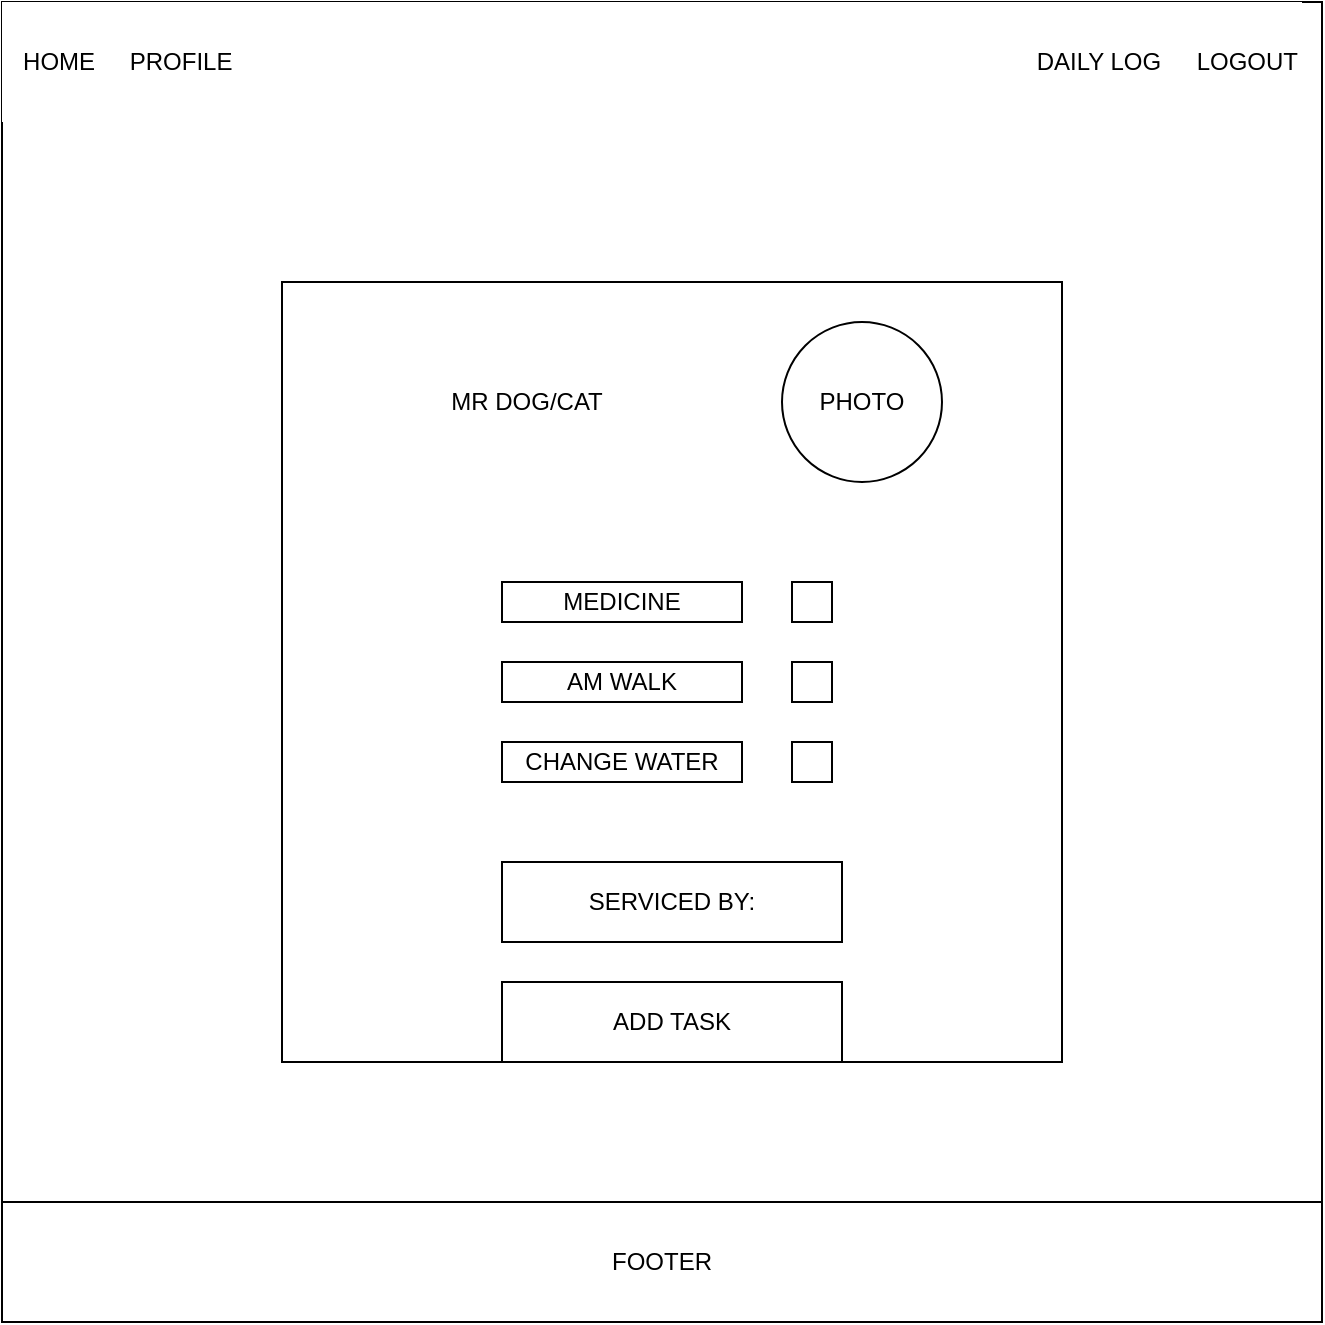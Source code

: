 <mxfile>
    <diagram id="ygFkDZHLJnuzZTnh9-o6" name="Page-1">
        <mxGraphModel dx="1130" dy="413" grid="1" gridSize="10" guides="1" tooltips="1" connect="1" arrows="1" fold="1" page="1" pageScale="1" pageWidth="850" pageHeight="1100" math="0" shadow="0">
            <root>
                <mxCell id="0"/>
                <mxCell id="1" parent="0"/>
                <mxCell id="3" value="" style="whiteSpace=wrap;html=1;aspect=fixed;" parent="1" vertex="1">
                    <mxGeometry x="90" y="120" width="660" height="660" as="geometry"/>
                </mxCell>
                <mxCell id="4" value="&lt;div style=&quot;&quot;&gt;&lt;span style=&quot;background-color: initial;&quot;&gt;HOME&lt;span style=&quot;white-space: pre;&quot;&gt;&#9;&lt;/span&gt;PROFILE&lt;span style=&quot;white-space: pre;&quot;&gt;&#9;&lt;/span&gt;&lt;span style=&quot;white-space: pre;&quot;&gt;&#9;&lt;/span&gt;&lt;span style=&quot;white-space: pre;&quot;&gt;&#9;&lt;/span&gt;&lt;span style=&quot;white-space: pre;&quot;&gt;&#9;&lt;/span&gt;&lt;span style=&quot;white-space: pre;&quot;&gt;&#9;&lt;/span&gt;&lt;span style=&quot;white-space: pre;&quot;&gt;&#9;&lt;/span&gt;&lt;span style=&quot;white-space: pre;&quot;&gt;&#9;&lt;/span&gt;&lt;span style=&quot;white-space: pre;&quot;&gt;&#9;&lt;/span&gt;&lt;span style=&quot;white-space: pre;&quot;&gt;&#9;&lt;/span&gt;&lt;span style=&quot;white-space: pre;&quot;&gt;&#9;&lt;/span&gt;&lt;span style=&quot;white-space: pre;&quot;&gt;&#9;&lt;/span&gt;&lt;span style=&quot;white-space: pre;&quot;&gt;&#9;&lt;span style=&quot;white-space: pre;&quot;&gt;&#9;&lt;/span&gt;&lt;span style=&quot;white-space: pre;&quot;&gt;&#9;&lt;/span&gt;&lt;span style=&quot;white-space: pre;&quot;&gt;&#9;&lt;/span&gt;&lt;span style=&quot;white-space: pre;&quot;&gt;&#9;&lt;/span&gt;D&lt;/span&gt;AILY LOG&lt;span style=&quot;white-space: pre;&quot;&gt;&#9;&lt;/span&gt;&lt;/span&gt;&lt;span style=&quot;background-color: initial;&quot;&gt;LOGOUT&lt;/span&gt;&lt;/div&gt;" style="rounded=0;whiteSpace=wrap;html=1;align=right;strokeColor=none;" parent="1" vertex="1">
                    <mxGeometry x="90" y="120" width="650" height="60" as="geometry"/>
                </mxCell>
                <mxCell id="5" value="FOOTER" style="rounded=0;whiteSpace=wrap;html=1;" parent="1" vertex="1">
                    <mxGeometry x="90" y="720" width="660" height="60" as="geometry"/>
                </mxCell>
                <mxCell id="10" value="" style="whiteSpace=wrap;html=1;aspect=fixed;" parent="1" vertex="1">
                    <mxGeometry x="230" y="260" width="390" height="390" as="geometry"/>
                </mxCell>
                <mxCell id="13" value="MR DOG/CAT" style="rounded=1;whiteSpace=wrap;html=1;fillColor=none;strokeColor=none;" parent="1" vertex="1">
                    <mxGeometry x="200" y="290" width="305" height="60" as="geometry"/>
                </mxCell>
                <mxCell id="29" value="ADD TASK" style="rounded=0;whiteSpace=wrap;html=1;fillColor=none;" parent="1" vertex="1">
                    <mxGeometry x="340" y="610" width="170" height="40" as="geometry"/>
                </mxCell>
                <mxCell id="33" value="" style="whiteSpace=wrap;html=1;aspect=fixed;fillColor=none;" parent="1" vertex="1">
                    <mxGeometry x="485" y="410" width="20" height="20" as="geometry"/>
                </mxCell>
                <mxCell id="34" value="" style="whiteSpace=wrap;html=1;aspect=fixed;fillColor=none;" parent="1" vertex="1">
                    <mxGeometry x="485" y="450" width="20" height="20" as="geometry"/>
                </mxCell>
                <mxCell id="35" value="" style="whiteSpace=wrap;html=1;aspect=fixed;fillColor=none;" parent="1" vertex="1">
                    <mxGeometry x="485" y="490" width="20" height="20" as="geometry"/>
                </mxCell>
                <mxCell id="36" value="PHOTO" style="ellipse;whiteSpace=wrap;html=1;aspect=fixed;" parent="1" vertex="1">
                    <mxGeometry x="480" y="280" width="80" height="80" as="geometry"/>
                </mxCell>
                <mxCell id="39" value="MEDICINE" style="rounded=0;whiteSpace=wrap;html=1;" parent="1" vertex="1">
                    <mxGeometry x="340" y="410" width="120" height="20" as="geometry"/>
                </mxCell>
                <mxCell id="40" value="AM WALK" style="rounded=0;whiteSpace=wrap;html=1;" parent="1" vertex="1">
                    <mxGeometry x="340" y="450" width="120" height="20" as="geometry"/>
                </mxCell>
                <mxCell id="41" value="CHANGE WATER" style="rounded=0;whiteSpace=wrap;html=1;" parent="1" vertex="1">
                    <mxGeometry x="340" y="490" width="120" height="20" as="geometry"/>
                </mxCell>
                <mxCell id="42" value="SERVICED BY:" style="rounded=0;whiteSpace=wrap;html=1;" vertex="1" parent="1">
                    <mxGeometry x="340" y="550" width="170" height="40" as="geometry"/>
                </mxCell>
            </root>
        </mxGraphModel>
    </diagram>
</mxfile>